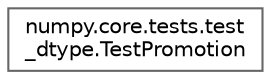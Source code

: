 digraph "Graphical Class Hierarchy"
{
 // LATEX_PDF_SIZE
  bgcolor="transparent";
  edge [fontname=Helvetica,fontsize=10,labelfontname=Helvetica,labelfontsize=10];
  node [fontname=Helvetica,fontsize=10,shape=box,height=0.2,width=0.4];
  rankdir="LR";
  Node0 [id="Node000000",label="numpy.core.tests.test\l_dtype.TestPromotion",height=0.2,width=0.4,color="grey40", fillcolor="white", style="filled",URL="$de/d13/classnumpy_1_1core_1_1tests_1_1test__dtype_1_1TestPromotion.html",tooltip=" "];
}

